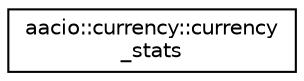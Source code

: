 digraph "Graphical Class Hierarchy"
{
  edge [fontname="Helvetica",fontsize="10",labelfontname="Helvetica",labelfontsize="10"];
  node [fontname="Helvetica",fontsize="10",shape=record];
  rankdir="LR";
  Node0 [label="aacio::currency::currency\l_stats",height=0.2,width=0.4,color="black", fillcolor="white", style="filled",URL="$structaacio_1_1currency_1_1currency__stats.html"];
}
